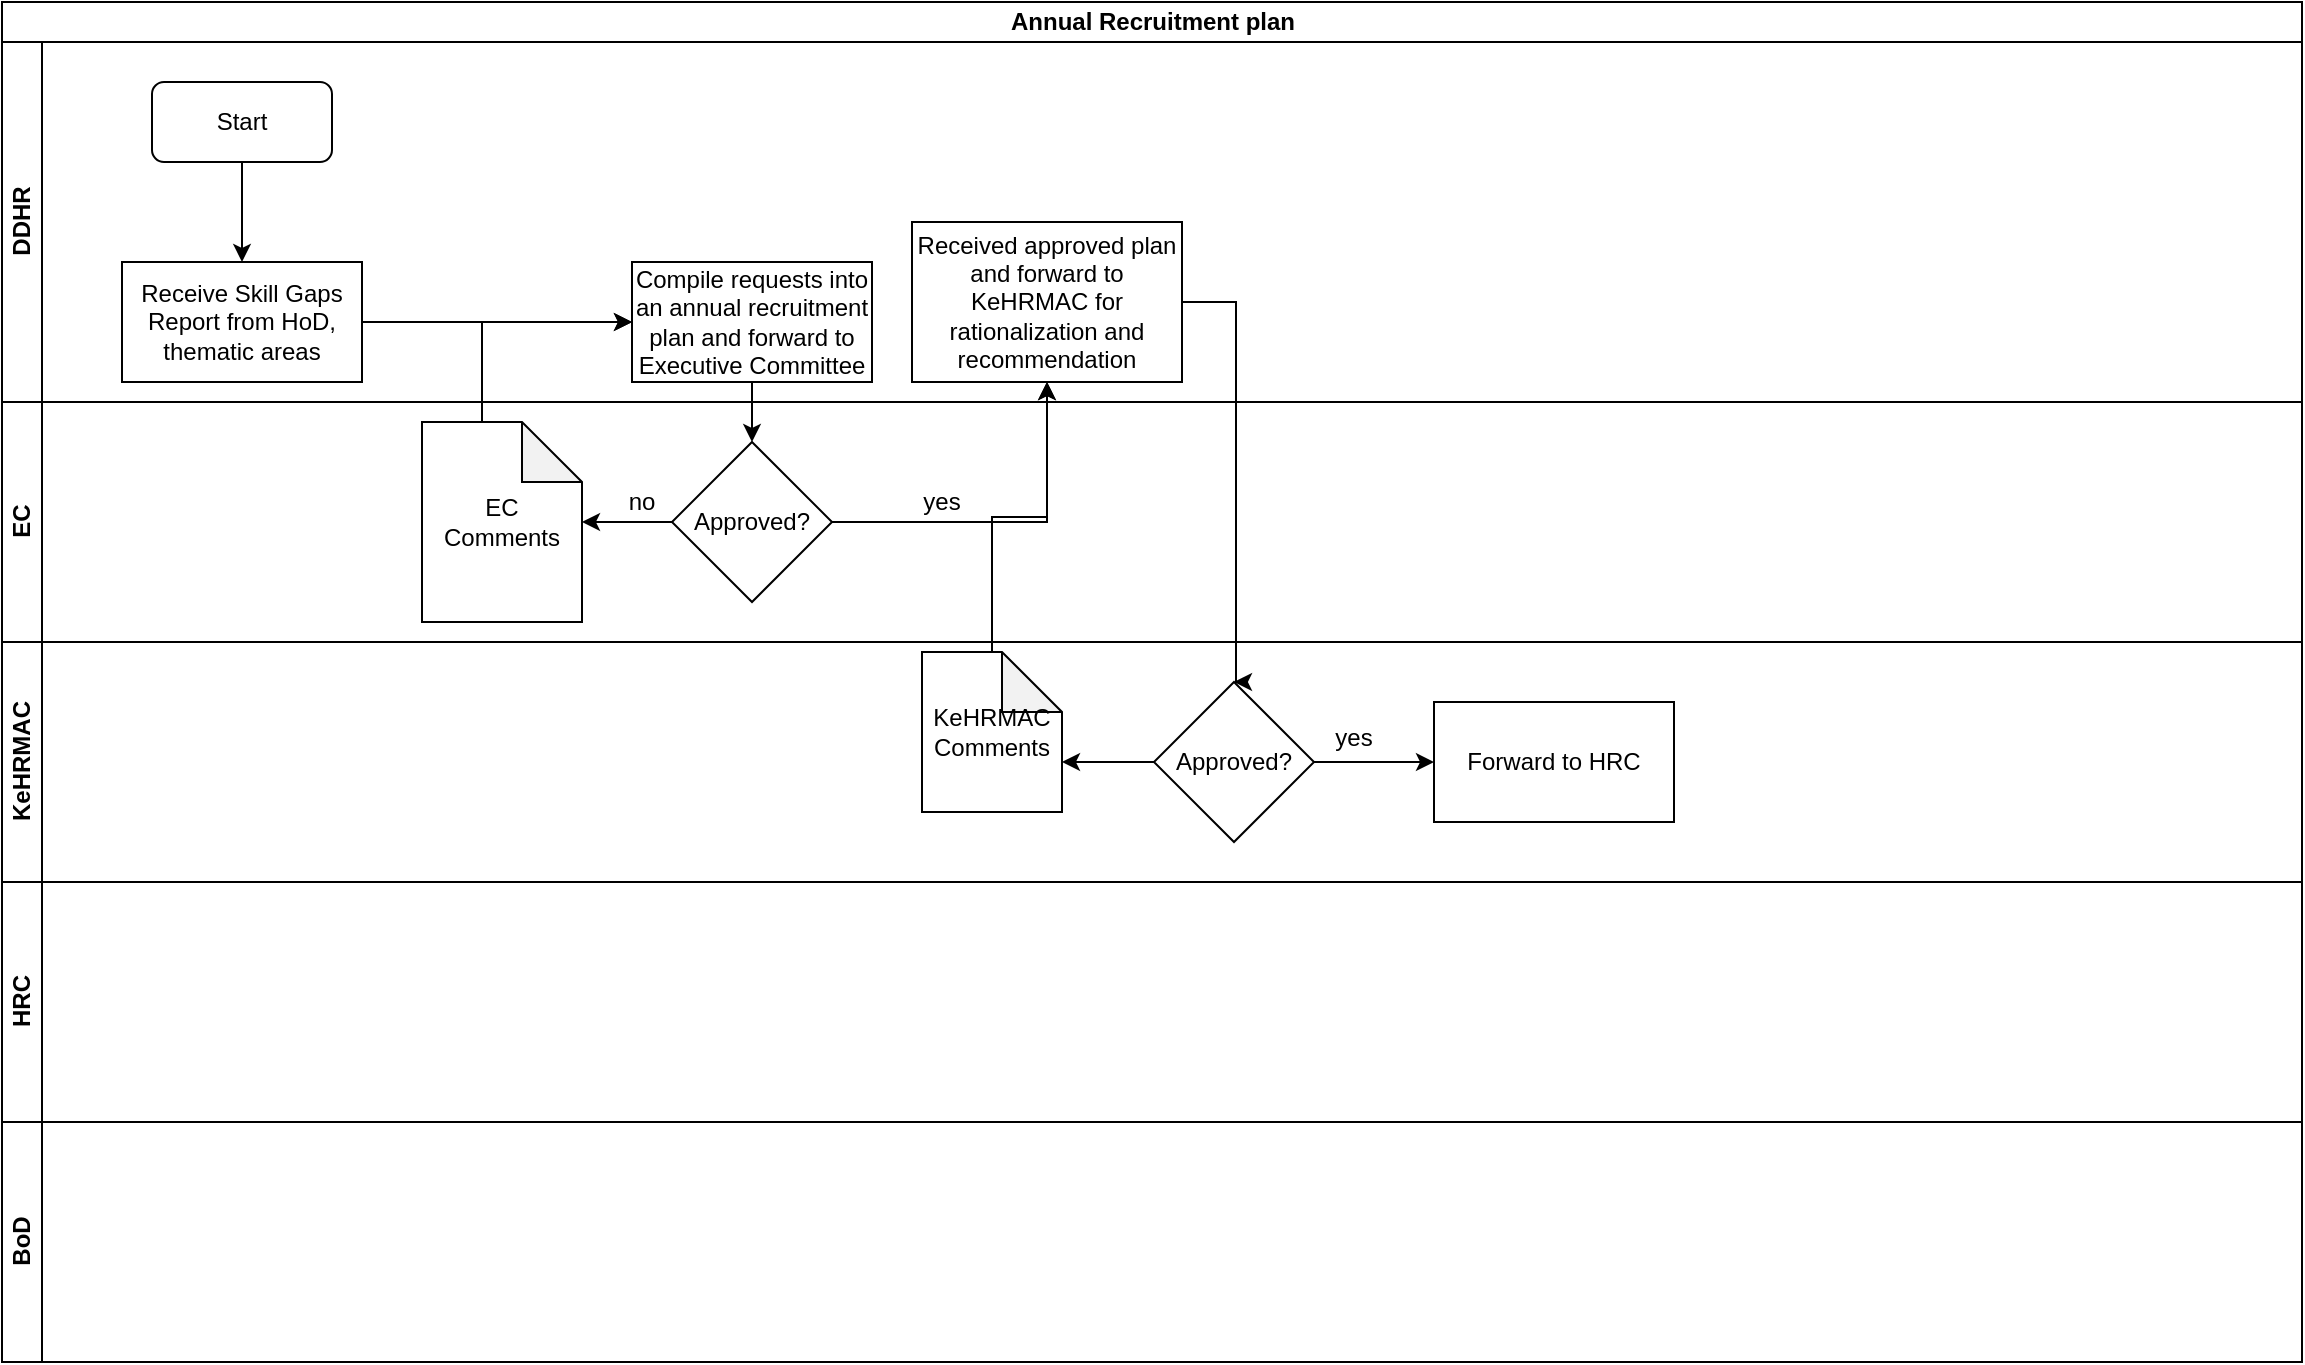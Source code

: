 <mxfile version="13.10.4" type="github">
  <diagram id="rh0mucq8AUeVXR-K46Hd" name="Page-1">
    <mxGraphModel dx="1038" dy="547" grid="1" gridSize="10" guides="1" tooltips="1" connect="1" arrows="1" fold="1" page="1" pageScale="1" pageWidth="1169" pageHeight="827" math="0" shadow="0">
      <root>
        <mxCell id="0" />
        <mxCell id="1" parent="0" />
        <mxCell id="z-MluRmv4vpyXfdSz0gX-1" value="Annual Recruitment plan" style="swimlane;html=1;childLayout=stackLayout;resizeParent=1;resizeParentMax=0;horizontal=1;startSize=20;horizontalStack=0;" vertex="1" parent="1">
          <mxGeometry x="10" y="10" width="1150" height="680" as="geometry" />
        </mxCell>
        <mxCell id="z-MluRmv4vpyXfdSz0gX-2" value="DDHR" style="swimlane;html=1;startSize=20;horizontal=0;" vertex="1" parent="z-MluRmv4vpyXfdSz0gX-1">
          <mxGeometry y="20" width="1150" height="180" as="geometry" />
        </mxCell>
        <mxCell id="z-MluRmv4vpyXfdSz0gX-7" value="Start" style="rounded=1;whiteSpace=wrap;html=1;" vertex="1" parent="z-MluRmv4vpyXfdSz0gX-2">
          <mxGeometry x="75" y="20" width="90" height="40" as="geometry" />
        </mxCell>
        <mxCell id="z-MluRmv4vpyXfdSz0gX-8" value="Receive Skill Gaps Report from HoD, thematic areas" style="rounded=0;whiteSpace=wrap;html=1;" vertex="1" parent="z-MluRmv4vpyXfdSz0gX-2">
          <mxGeometry x="60" y="110" width="120" height="60" as="geometry" />
        </mxCell>
        <mxCell id="z-MluRmv4vpyXfdSz0gX-10" value="" style="edgeStyle=orthogonalEdgeStyle;rounded=0;orthogonalLoop=1;jettySize=auto;html=1;entryX=0.5;entryY=0;entryDx=0;entryDy=0;" edge="1" parent="z-MluRmv4vpyXfdSz0gX-2" source="z-MluRmv4vpyXfdSz0gX-7" target="z-MluRmv4vpyXfdSz0gX-8">
          <mxGeometry relative="1" as="geometry">
            <mxPoint x="120" y="130" as="targetPoint" />
          </mxGeometry>
        </mxCell>
        <mxCell id="z-MluRmv4vpyXfdSz0gX-21" value="Received approved plan and forward to KeHRMAC for rationalization and recommendation" style="whiteSpace=wrap;html=1;rounded=0;" vertex="1" parent="z-MluRmv4vpyXfdSz0gX-2">
          <mxGeometry x="455" y="90" width="135" height="80" as="geometry" />
        </mxCell>
        <mxCell id="z-MluRmv4vpyXfdSz0gX-3" value="EC" style="swimlane;html=1;startSize=20;horizontal=0;" vertex="1" parent="z-MluRmv4vpyXfdSz0gX-1">
          <mxGeometry y="200" width="1150" height="120" as="geometry" />
        </mxCell>
        <mxCell id="z-MluRmv4vpyXfdSz0gX-13" value="Approved?" style="rhombus;whiteSpace=wrap;html=1;rounded=0;" vertex="1" parent="z-MluRmv4vpyXfdSz0gX-3">
          <mxGeometry x="335" y="20" width="80" height="80" as="geometry" />
        </mxCell>
        <mxCell id="z-MluRmv4vpyXfdSz0gX-17" value="EC Comments" style="shape=note;whiteSpace=wrap;html=1;backgroundOutline=1;darkOpacity=0.05;" vertex="1" parent="z-MluRmv4vpyXfdSz0gX-3">
          <mxGeometry x="210" y="10" width="80" height="100" as="geometry" />
        </mxCell>
        <mxCell id="z-MluRmv4vpyXfdSz0gX-16" value="" style="edgeStyle=orthogonalEdgeStyle;rounded=0;orthogonalLoop=1;jettySize=auto;html=1;" edge="1" parent="z-MluRmv4vpyXfdSz0gX-3" source="z-MluRmv4vpyXfdSz0gX-13" target="z-MluRmv4vpyXfdSz0gX-17">
          <mxGeometry relative="1" as="geometry">
            <mxPoint x="275" y="60" as="targetPoint" />
          </mxGeometry>
        </mxCell>
        <mxCell id="z-MluRmv4vpyXfdSz0gX-20" value="no" style="text;html=1;strokeColor=none;fillColor=none;align=center;verticalAlign=middle;whiteSpace=wrap;rounded=0;" vertex="1" parent="z-MluRmv4vpyXfdSz0gX-3">
          <mxGeometry x="300" y="40" width="40" height="20" as="geometry" />
        </mxCell>
        <mxCell id="z-MluRmv4vpyXfdSz0gX-23" value="yes" style="text;html=1;strokeColor=none;fillColor=none;align=center;verticalAlign=middle;whiteSpace=wrap;rounded=0;" vertex="1" parent="z-MluRmv4vpyXfdSz0gX-3">
          <mxGeometry x="450" y="40" width="40" height="20" as="geometry" />
        </mxCell>
        <mxCell id="z-MluRmv4vpyXfdSz0gX-4" value="KeHRMAC" style="swimlane;html=1;startSize=20;horizontal=0;" vertex="1" parent="z-MluRmv4vpyXfdSz0gX-1">
          <mxGeometry y="320" width="1150" height="120" as="geometry" />
        </mxCell>
        <mxCell id="z-MluRmv4vpyXfdSz0gX-26" value="Approved?" style="rhombus;whiteSpace=wrap;html=1;" vertex="1" parent="z-MluRmv4vpyXfdSz0gX-4">
          <mxGeometry x="576" y="20" width="80" height="80" as="geometry" />
        </mxCell>
        <mxCell id="z-MluRmv4vpyXfdSz0gX-29" value="yes" style="text;html=1;strokeColor=none;fillColor=none;align=center;verticalAlign=middle;whiteSpace=wrap;rounded=0;" vertex="1" parent="z-MluRmv4vpyXfdSz0gX-4">
          <mxGeometry x="656" y="38" width="40" height="20" as="geometry" />
        </mxCell>
        <mxCell id="z-MluRmv4vpyXfdSz0gX-31" value="KeHRMAC Comments" style="shape=note;whiteSpace=wrap;html=1;backgroundOutline=1;darkOpacity=0.05;" vertex="1" parent="z-MluRmv4vpyXfdSz0gX-4">
          <mxGeometry x="460" y="5" width="70" height="80" as="geometry" />
        </mxCell>
        <mxCell id="z-MluRmv4vpyXfdSz0gX-35" value="" style="edgeStyle=orthogonalEdgeStyle;rounded=0;orthogonalLoop=1;jettySize=auto;html=1;entryX=0;entryY=0;entryDx=70;entryDy=55;entryPerimeter=0;" edge="1" parent="z-MluRmv4vpyXfdSz0gX-4" source="z-MluRmv4vpyXfdSz0gX-26" target="z-MluRmv4vpyXfdSz0gX-31">
          <mxGeometry relative="1" as="geometry">
            <mxPoint x="496" y="60" as="targetPoint" />
          </mxGeometry>
        </mxCell>
        <mxCell id="z-MluRmv4vpyXfdSz0gX-5" value="HRC" style="swimlane;html=1;startSize=20;horizontal=0;" vertex="1" parent="z-MluRmv4vpyXfdSz0gX-1">
          <mxGeometry y="440" width="1150" height="120" as="geometry" />
        </mxCell>
        <mxCell id="z-MluRmv4vpyXfdSz0gX-6" value="BoD" style="swimlane;html=1;startSize=20;horizontal=0;" vertex="1" parent="z-MluRmv4vpyXfdSz0gX-1">
          <mxGeometry y="560" width="1150" height="120" as="geometry" />
        </mxCell>
        <mxCell id="z-MluRmv4vpyXfdSz0gX-22" value="" style="edgeStyle=orthogonalEdgeStyle;rounded=0;orthogonalLoop=1;jettySize=auto;html=1;" edge="1" parent="z-MluRmv4vpyXfdSz0gX-1" source="z-MluRmv4vpyXfdSz0gX-13" target="z-MluRmv4vpyXfdSz0gX-21">
          <mxGeometry relative="1" as="geometry" />
        </mxCell>
        <mxCell id="z-MluRmv4vpyXfdSz0gX-25" value="" style="edgeStyle=orthogonalEdgeStyle;rounded=0;orthogonalLoop=1;jettySize=auto;html=1;entryX=0.5;entryY=0;entryDx=0;entryDy=0;" edge="1" parent="z-MluRmv4vpyXfdSz0gX-1" source="z-MluRmv4vpyXfdSz0gX-21" target="z-MluRmv4vpyXfdSz0gX-26">
          <mxGeometry relative="1" as="geometry">
            <mxPoint x="617" y="360" as="targetPoint" />
            <Array as="points">
              <mxPoint x="617" y="150" />
              <mxPoint x="617" y="340" />
            </Array>
          </mxGeometry>
        </mxCell>
        <mxCell id="z-MluRmv4vpyXfdSz0gX-33" value="" style="edgeStyle=orthogonalEdgeStyle;rounded=0;orthogonalLoop=1;jettySize=auto;html=1;entryX=0.5;entryY=1;entryDx=0;entryDy=0;" edge="1" parent="z-MluRmv4vpyXfdSz0gX-1" source="z-MluRmv4vpyXfdSz0gX-31" target="z-MluRmv4vpyXfdSz0gX-21">
          <mxGeometry relative="1" as="geometry">
            <mxPoint x="405" y="370" as="targetPoint" />
          </mxGeometry>
        </mxCell>
        <mxCell id="z-MluRmv4vpyXfdSz0gX-14" value="" style="edgeStyle=orthogonalEdgeStyle;rounded=0;orthogonalLoop=1;jettySize=auto;html=1;" edge="1" parent="1" source="z-MluRmv4vpyXfdSz0gX-11" target="z-MluRmv4vpyXfdSz0gX-13">
          <mxGeometry relative="1" as="geometry" />
        </mxCell>
        <mxCell id="z-MluRmv4vpyXfdSz0gX-11" value="Compile requests into an annual recruitment plan and forward to Executive Committee" style="whiteSpace=wrap;html=1;rounded=0;" vertex="1" parent="1">
          <mxGeometry x="325" y="140" width="120" height="60" as="geometry" />
        </mxCell>
        <mxCell id="z-MluRmv4vpyXfdSz0gX-12" value="" style="edgeStyle=orthogonalEdgeStyle;rounded=0;orthogonalLoop=1;jettySize=auto;html=1;" edge="1" parent="1" source="z-MluRmv4vpyXfdSz0gX-8" target="z-MluRmv4vpyXfdSz0gX-11">
          <mxGeometry relative="1" as="geometry" />
        </mxCell>
        <mxCell id="z-MluRmv4vpyXfdSz0gX-19" value="" style="edgeStyle=orthogonalEdgeStyle;rounded=0;orthogonalLoop=1;jettySize=auto;html=1;entryX=0;entryY=0.5;entryDx=0;entryDy=0;" edge="1" parent="1" source="z-MluRmv4vpyXfdSz0gX-17" target="z-MluRmv4vpyXfdSz0gX-11">
          <mxGeometry relative="1" as="geometry">
            <mxPoint x="260" y="120" as="targetPoint" />
            <Array as="points">
              <mxPoint x="250" y="170" />
            </Array>
          </mxGeometry>
        </mxCell>
        <mxCell id="z-MluRmv4vpyXfdSz0gX-27" value="Forward to HRC" style="whiteSpace=wrap;html=1;" vertex="1" parent="1">
          <mxGeometry x="726" y="360" width="120" height="60" as="geometry" />
        </mxCell>
        <mxCell id="z-MluRmv4vpyXfdSz0gX-28" value="" style="edgeStyle=orthogonalEdgeStyle;rounded=0;orthogonalLoop=1;jettySize=auto;html=1;" edge="1" parent="1" source="z-MluRmv4vpyXfdSz0gX-26" target="z-MluRmv4vpyXfdSz0gX-27">
          <mxGeometry relative="1" as="geometry" />
        </mxCell>
      </root>
    </mxGraphModel>
  </diagram>
</mxfile>
